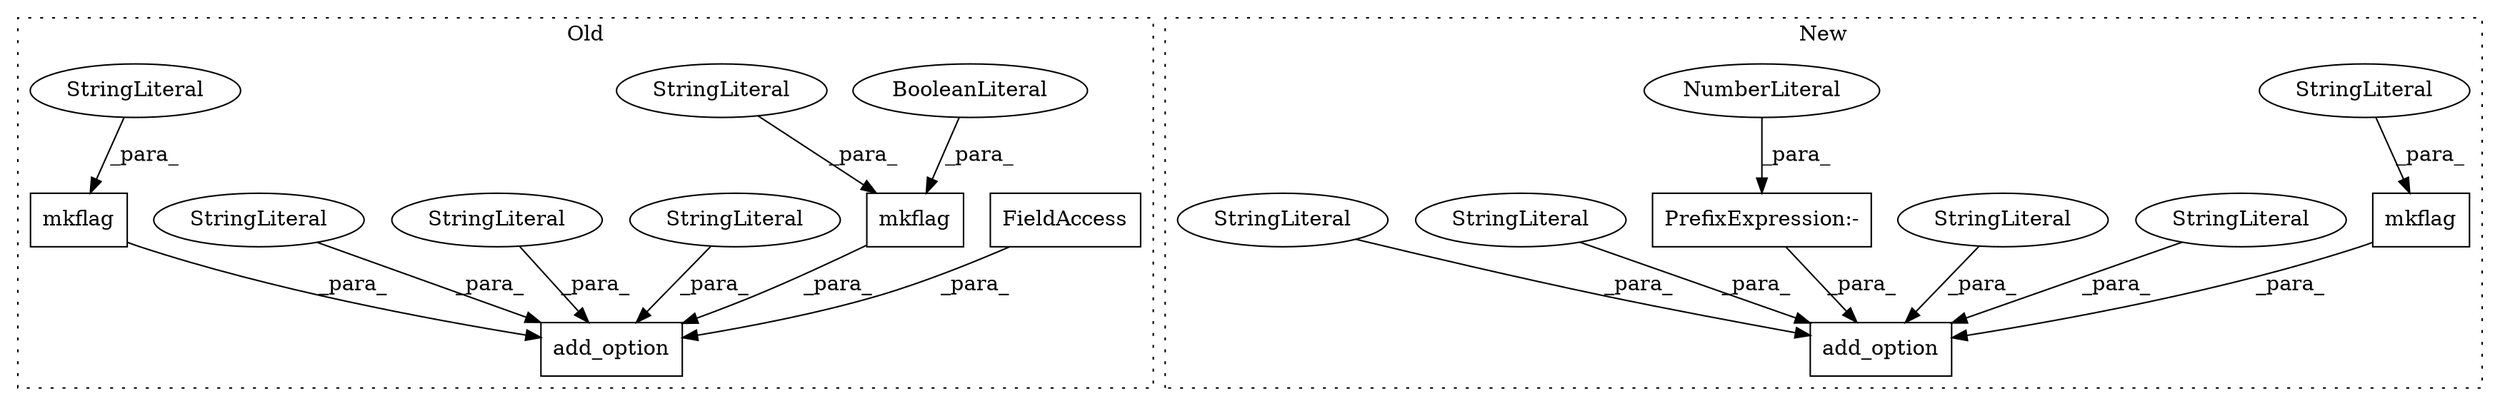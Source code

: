 digraph G {
subgraph cluster0 {
1 [label="mkflag" a="32" s="2264,2285" l="7,1" shape="box"];
3 [label="BooleanLiteral" a="9" s="2281" l="4" shape="ellipse"];
4 [label="add_option" a="32" s="2235,2413" l="11,1" shape="box"];
5 [label="FieldAccess" a="22" s="2321" l="15" shape="box"];
8 [label="StringLiteral" a="45" s="2271" l="9" shape="ellipse"];
11 [label="StringLiteral" a="45" s="2337" l="76" shape="ellipse"];
15 [label="StringLiteral" a="45" s="2310" l="10" shape="ellipse"];
17 [label="StringLiteral" a="45" s="2287" l="22" shape="ellipse"];
18 [label="mkflag" a="32" s="2246,2262" l="7,1" shape="box"];
19 [label="StringLiteral" a="45" s="2253" l="9" shape="ellipse"];
label = "Old";
style="dotted";
}
subgraph cluster1 {
2 [label="mkflag" a="32" s="2209,2237" l="7,1" shape="box"];
6 [label="add_option" a="32" s="2198,2481" l="11,1" shape="box"];
7 [label="StringLiteral" a="45" s="2216" l="21" shape="ellipse"];
9 [label="StringLiteral" a="45" s="2282" l="5" shape="ellipse"];
10 [label="StringLiteral" a="45" s="2239" l="34" shape="ellipse"];
12 [label="PrefixExpression:-" a="38" s="2288" l="1" shape="box"];
13 [label="NumberLiteral" a="34" s="2289" l="1" shape="ellipse"];
14 [label="StringLiteral" a="45" s="2274" l="7" shape="ellipse"];
16 [label="StringLiteral" a="45" s="2291" l="190" shape="ellipse"];
label = "New";
style="dotted";
}
1 -> 4 [label="_para_"];
2 -> 6 [label="_para_"];
3 -> 1 [label="_para_"];
5 -> 4 [label="_para_"];
7 -> 2 [label="_para_"];
8 -> 1 [label="_para_"];
9 -> 6 [label="_para_"];
10 -> 6 [label="_para_"];
11 -> 4 [label="_para_"];
12 -> 6 [label="_para_"];
13 -> 12 [label="_para_"];
14 -> 6 [label="_para_"];
15 -> 4 [label="_para_"];
16 -> 6 [label="_para_"];
17 -> 4 [label="_para_"];
18 -> 4 [label="_para_"];
19 -> 18 [label="_para_"];
}